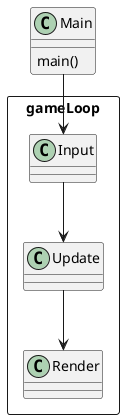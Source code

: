 @startuml

class Main {
  main()
}

package gameLoop <<Rectangle>>{
.Main --> Input
Input --> Update
Update --> Render
}

@enduml